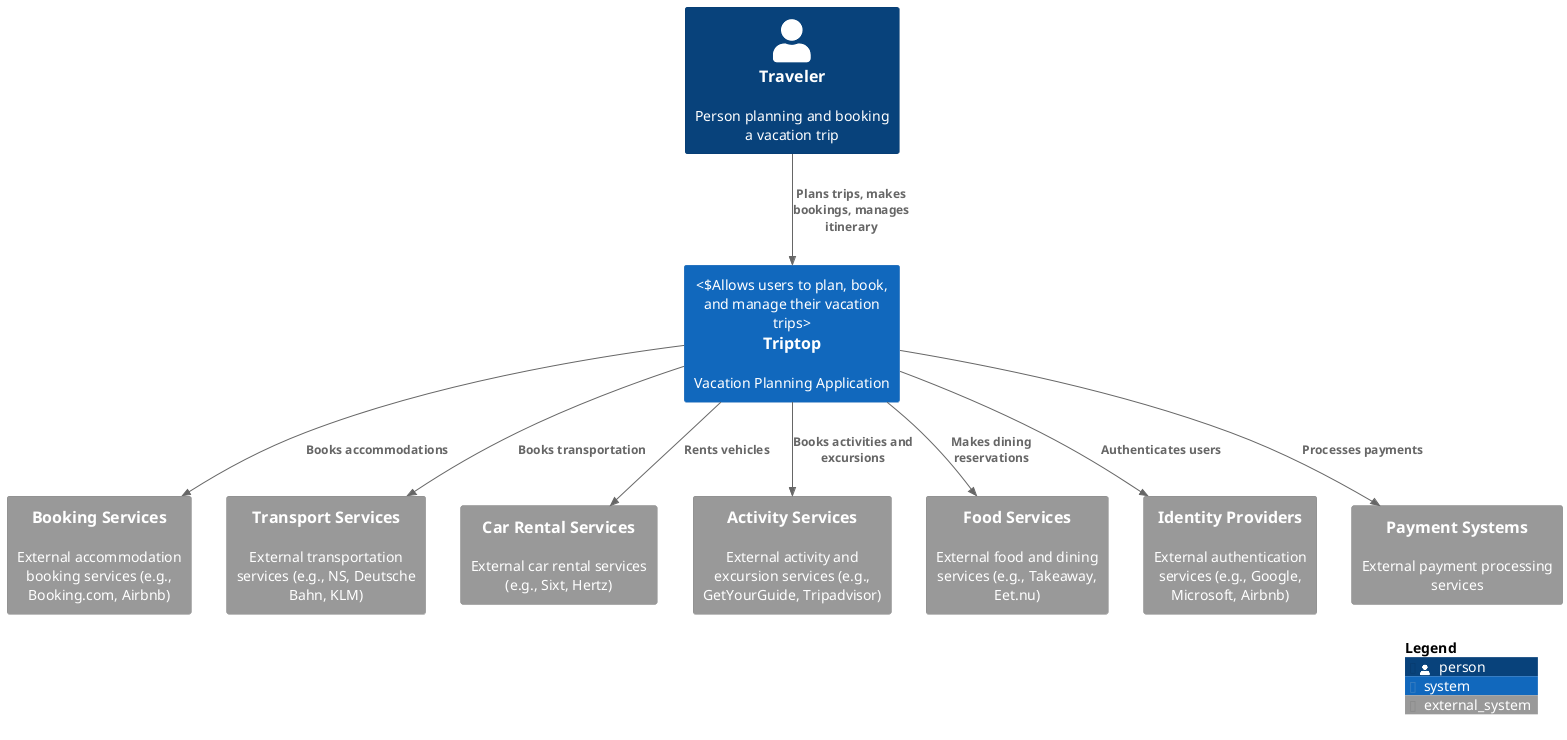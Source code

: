 @startuml

!include <C4/C4_Context>
!include <C4/C4_Container>

'LAYOUT_WITH_LEGEND()

' People/Actors
Person(traveler, "Traveler", "Person planning and booking a vacation trip")

' Systems
System(triptop, "Triptop", "Vacation Planning Application", "Allows users to plan, book, and manage their vacation trips")

' External Systems
System_Ext(bookingService, "Booking Services", "External accommodation booking services (e.g., Booking.com, Airbnb)")
System_Ext(transportService, "Transport Services", "External transportation services (e.g., NS, Deutsche Bahn, KLM)")
System_Ext(carRentalService, "Car Rental Services", "External car rental services (e.g., Sixt, Hertz)")
System_Ext(activityService, "Activity Services", "External activity and excursion services (e.g., GetYourGuide, Tripadvisor)")
System_Ext(foodService, "Food Services", "External food and dining services (e.g., Takeaway, Eet.nu)")
System_Ext(identityProvider, "Identity Providers", "External authentication services (e.g., Google, Microsoft, Airbnb)")
System_Ext(paymentSystem, "Payment Systems", "External payment processing services")

' Relationships
Rel(traveler, triptop, "Plans trips, makes bookings, manages itinerary")
Rel(triptop, bookingService, "Books accommodations")
Rel(triptop, transportService, "Books transportation")
Rel(triptop, carRentalService, "Rents vehicles")
Rel(triptop, activityService, "Books activities and excursions")
Rel(triptop, foodService, "Makes dining reservations")
Rel(triptop, identityProvider, "Authenticates users")
Rel(triptop, paymentSystem, "Processes payments")

SHOW_LEGEND()

@enduml